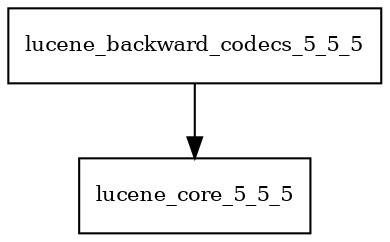digraph lucene_backward_codecs_5_5_5_dependencies {
  node [shape = box, fontsize=10.0];
  lucene_backward_codecs_5_5_5 -> lucene_core_5_5_5;
}
